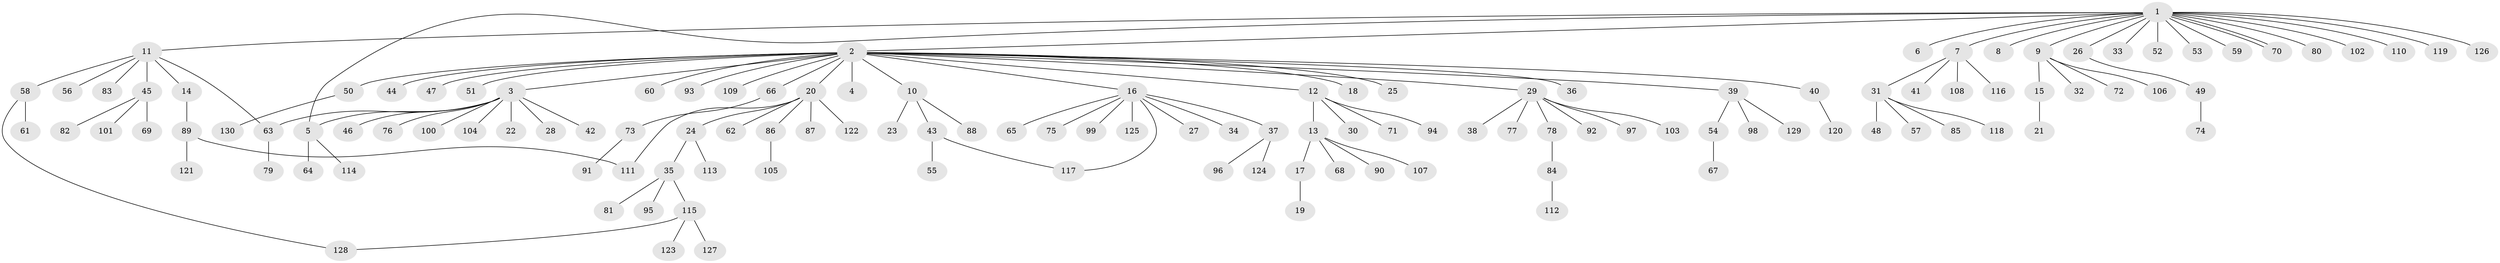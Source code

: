 // coarse degree distribution, {1: 0.8974358974358975, 4: 0.02564102564102564, 17: 0.05128205128205128, 3: 0.02564102564102564}
// Generated by graph-tools (version 1.1) at 2025/50/03/04/25 21:50:45]
// undirected, 130 vertices, 135 edges
graph export_dot {
graph [start="1"]
  node [color=gray90,style=filled];
  1;
  2;
  3;
  4;
  5;
  6;
  7;
  8;
  9;
  10;
  11;
  12;
  13;
  14;
  15;
  16;
  17;
  18;
  19;
  20;
  21;
  22;
  23;
  24;
  25;
  26;
  27;
  28;
  29;
  30;
  31;
  32;
  33;
  34;
  35;
  36;
  37;
  38;
  39;
  40;
  41;
  42;
  43;
  44;
  45;
  46;
  47;
  48;
  49;
  50;
  51;
  52;
  53;
  54;
  55;
  56;
  57;
  58;
  59;
  60;
  61;
  62;
  63;
  64;
  65;
  66;
  67;
  68;
  69;
  70;
  71;
  72;
  73;
  74;
  75;
  76;
  77;
  78;
  79;
  80;
  81;
  82;
  83;
  84;
  85;
  86;
  87;
  88;
  89;
  90;
  91;
  92;
  93;
  94;
  95;
  96;
  97;
  98;
  99;
  100;
  101;
  102;
  103;
  104;
  105;
  106;
  107;
  108;
  109;
  110;
  111;
  112;
  113;
  114;
  115;
  116;
  117;
  118;
  119;
  120;
  121;
  122;
  123;
  124;
  125;
  126;
  127;
  128;
  129;
  130;
  1 -- 2;
  1 -- 5;
  1 -- 6;
  1 -- 7;
  1 -- 8;
  1 -- 9;
  1 -- 11;
  1 -- 26;
  1 -- 33;
  1 -- 52;
  1 -- 53;
  1 -- 59;
  1 -- 70;
  1 -- 70;
  1 -- 80;
  1 -- 102;
  1 -- 110;
  1 -- 119;
  1 -- 126;
  2 -- 3;
  2 -- 4;
  2 -- 10;
  2 -- 12;
  2 -- 16;
  2 -- 18;
  2 -- 20;
  2 -- 25;
  2 -- 29;
  2 -- 36;
  2 -- 39;
  2 -- 40;
  2 -- 44;
  2 -- 47;
  2 -- 50;
  2 -- 51;
  2 -- 60;
  2 -- 66;
  2 -- 93;
  2 -- 109;
  3 -- 5;
  3 -- 22;
  3 -- 28;
  3 -- 42;
  3 -- 46;
  3 -- 63;
  3 -- 76;
  3 -- 100;
  3 -- 104;
  5 -- 64;
  5 -- 114;
  7 -- 31;
  7 -- 41;
  7 -- 108;
  7 -- 116;
  9 -- 15;
  9 -- 32;
  9 -- 72;
  9 -- 106;
  10 -- 23;
  10 -- 43;
  10 -- 88;
  11 -- 14;
  11 -- 45;
  11 -- 56;
  11 -- 58;
  11 -- 63;
  11 -- 83;
  12 -- 13;
  12 -- 30;
  12 -- 71;
  12 -- 94;
  13 -- 17;
  13 -- 68;
  13 -- 90;
  13 -- 107;
  14 -- 89;
  15 -- 21;
  16 -- 27;
  16 -- 34;
  16 -- 37;
  16 -- 65;
  16 -- 75;
  16 -- 99;
  16 -- 117;
  16 -- 125;
  17 -- 19;
  20 -- 24;
  20 -- 62;
  20 -- 86;
  20 -- 87;
  20 -- 111;
  20 -- 122;
  24 -- 35;
  24 -- 113;
  26 -- 49;
  29 -- 38;
  29 -- 77;
  29 -- 78;
  29 -- 92;
  29 -- 97;
  29 -- 103;
  31 -- 48;
  31 -- 57;
  31 -- 85;
  31 -- 118;
  35 -- 81;
  35 -- 95;
  35 -- 115;
  37 -- 96;
  37 -- 124;
  39 -- 54;
  39 -- 98;
  39 -- 129;
  40 -- 120;
  43 -- 55;
  43 -- 117;
  45 -- 69;
  45 -- 82;
  45 -- 101;
  49 -- 74;
  50 -- 130;
  54 -- 67;
  58 -- 61;
  58 -- 128;
  63 -- 79;
  66 -- 73;
  73 -- 91;
  78 -- 84;
  84 -- 112;
  86 -- 105;
  89 -- 111;
  89 -- 121;
  115 -- 123;
  115 -- 127;
  115 -- 128;
}
